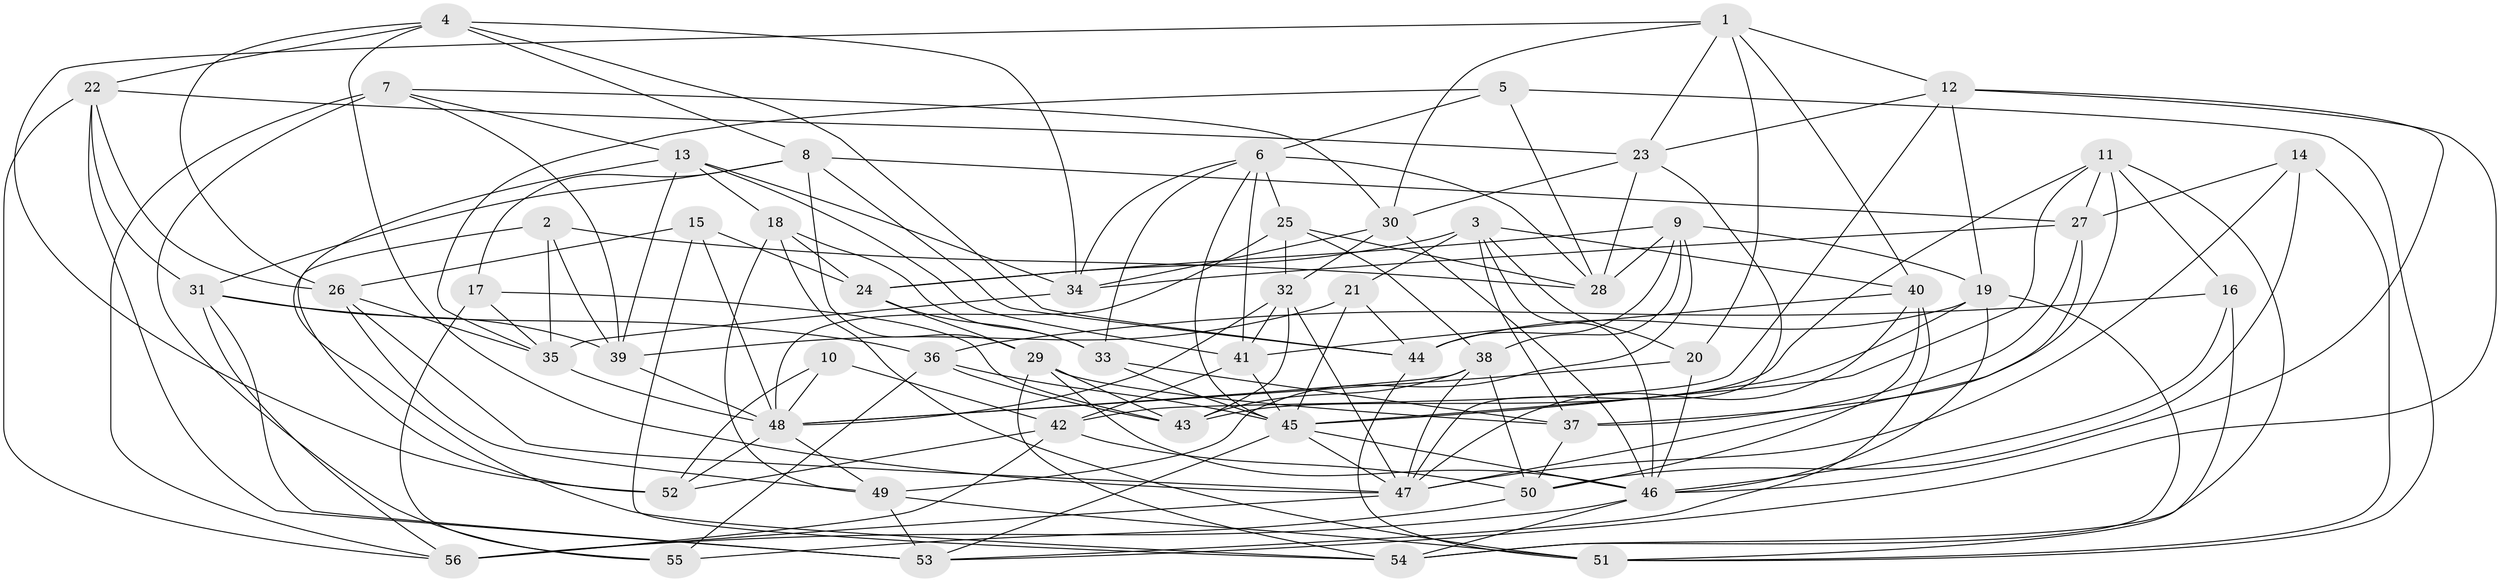 // original degree distribution, {4: 1.0}
// Generated by graph-tools (version 1.1) at 2025/26/03/09/25 03:26:51]
// undirected, 56 vertices, 163 edges
graph export_dot {
graph [start="1"]
  node [color=gray90,style=filled];
  1;
  2;
  3;
  4;
  5;
  6;
  7;
  8;
  9;
  10;
  11;
  12;
  13;
  14;
  15;
  16;
  17;
  18;
  19;
  20;
  21;
  22;
  23;
  24;
  25;
  26;
  27;
  28;
  29;
  30;
  31;
  32;
  33;
  34;
  35;
  36;
  37;
  38;
  39;
  40;
  41;
  42;
  43;
  44;
  45;
  46;
  47;
  48;
  49;
  50;
  51;
  52;
  53;
  54;
  55;
  56;
  1 -- 12 [weight=1.0];
  1 -- 20 [weight=1.0];
  1 -- 23 [weight=1.0];
  1 -- 30 [weight=1.0];
  1 -- 40 [weight=1.0];
  1 -- 52 [weight=1.0];
  2 -- 28 [weight=1.0];
  2 -- 35 [weight=1.0];
  2 -- 39 [weight=1.0];
  2 -- 54 [weight=1.0];
  3 -- 20 [weight=1.0];
  3 -- 21 [weight=1.0];
  3 -- 24 [weight=1.0];
  3 -- 37 [weight=1.0];
  3 -- 40 [weight=1.0];
  3 -- 46 [weight=1.0];
  4 -- 8 [weight=1.0];
  4 -- 22 [weight=1.0];
  4 -- 26 [weight=1.0];
  4 -- 34 [weight=1.0];
  4 -- 44 [weight=1.0];
  4 -- 47 [weight=1.0];
  5 -- 6 [weight=1.0];
  5 -- 28 [weight=1.0];
  5 -- 35 [weight=1.0];
  5 -- 51 [weight=1.0];
  6 -- 25 [weight=2.0];
  6 -- 28 [weight=1.0];
  6 -- 33 [weight=1.0];
  6 -- 34 [weight=1.0];
  6 -- 41 [weight=1.0];
  6 -- 45 [weight=1.0];
  7 -- 13 [weight=1.0];
  7 -- 30 [weight=1.0];
  7 -- 39 [weight=1.0];
  7 -- 55 [weight=2.0];
  7 -- 56 [weight=1.0];
  8 -- 17 [weight=1.0];
  8 -- 27 [weight=1.0];
  8 -- 29 [weight=1.0];
  8 -- 31 [weight=1.0];
  8 -- 44 [weight=1.0];
  9 -- 19 [weight=1.0];
  9 -- 24 [weight=1.0];
  9 -- 28 [weight=1.0];
  9 -- 38 [weight=1.0];
  9 -- 44 [weight=1.0];
  9 -- 49 [weight=1.0];
  10 -- 42 [weight=1.0];
  10 -- 48 [weight=1.0];
  10 -- 52 [weight=2.0];
  11 -- 16 [weight=1.0];
  11 -- 27 [weight=1.0];
  11 -- 37 [weight=1.0];
  11 -- 43 [weight=1.0];
  11 -- 45 [weight=1.0];
  11 -- 54 [weight=1.0];
  12 -- 19 [weight=1.0];
  12 -- 23 [weight=1.0];
  12 -- 42 [weight=1.0];
  12 -- 46 [weight=1.0];
  12 -- 53 [weight=1.0];
  13 -- 18 [weight=1.0];
  13 -- 34 [weight=1.0];
  13 -- 39 [weight=1.0];
  13 -- 41 [weight=1.0];
  13 -- 52 [weight=1.0];
  14 -- 27 [weight=1.0];
  14 -- 47 [weight=1.0];
  14 -- 50 [weight=1.0];
  14 -- 51 [weight=1.0];
  15 -- 24 [weight=1.0];
  15 -- 26 [weight=1.0];
  15 -- 48 [weight=1.0];
  15 -- 54 [weight=1.0];
  16 -- 36 [weight=1.0];
  16 -- 46 [weight=1.0];
  16 -- 51 [weight=1.0];
  17 -- 35 [weight=1.0];
  17 -- 43 [weight=1.0];
  17 -- 55 [weight=1.0];
  18 -- 24 [weight=1.0];
  18 -- 33 [weight=2.0];
  18 -- 49 [weight=1.0];
  18 -- 51 [weight=1.0];
  19 -- 44 [weight=1.0];
  19 -- 45 [weight=1.0];
  19 -- 46 [weight=1.0];
  19 -- 54 [weight=1.0];
  20 -- 46 [weight=1.0];
  20 -- 48 [weight=1.0];
  21 -- 39 [weight=1.0];
  21 -- 44 [weight=1.0];
  21 -- 45 [weight=1.0];
  22 -- 23 [weight=1.0];
  22 -- 26 [weight=1.0];
  22 -- 31 [weight=1.0];
  22 -- 53 [weight=1.0];
  22 -- 56 [weight=1.0];
  23 -- 28 [weight=1.0];
  23 -- 30 [weight=1.0];
  23 -- 47 [weight=1.0];
  24 -- 29 [weight=1.0];
  24 -- 33 [weight=1.0];
  25 -- 28 [weight=1.0];
  25 -- 32 [weight=1.0];
  25 -- 38 [weight=1.0];
  25 -- 48 [weight=1.0];
  26 -- 35 [weight=1.0];
  26 -- 47 [weight=1.0];
  26 -- 49 [weight=1.0];
  27 -- 34 [weight=1.0];
  27 -- 37 [weight=1.0];
  27 -- 47 [weight=1.0];
  29 -- 37 [weight=1.0];
  29 -- 43 [weight=1.0];
  29 -- 46 [weight=1.0];
  29 -- 54 [weight=1.0];
  30 -- 32 [weight=1.0];
  30 -- 34 [weight=1.0];
  30 -- 46 [weight=1.0];
  31 -- 36 [weight=1.0];
  31 -- 39 [weight=1.0];
  31 -- 53 [weight=1.0];
  31 -- 56 [weight=1.0];
  32 -- 41 [weight=1.0];
  32 -- 43 [weight=1.0];
  32 -- 47 [weight=1.0];
  32 -- 48 [weight=1.0];
  33 -- 37 [weight=1.0];
  33 -- 45 [weight=1.0];
  34 -- 35 [weight=1.0];
  35 -- 48 [weight=1.0];
  36 -- 43 [weight=1.0];
  36 -- 45 [weight=1.0];
  36 -- 55 [weight=2.0];
  37 -- 50 [weight=1.0];
  38 -- 43 [weight=1.0];
  38 -- 47 [weight=1.0];
  38 -- 48 [weight=1.0];
  38 -- 50 [weight=1.0];
  39 -- 48 [weight=1.0];
  40 -- 41 [weight=1.0];
  40 -- 47 [weight=1.0];
  40 -- 50 [weight=1.0];
  40 -- 53 [weight=1.0];
  41 -- 42 [weight=1.0];
  41 -- 45 [weight=1.0];
  42 -- 50 [weight=1.0];
  42 -- 52 [weight=1.0];
  42 -- 56 [weight=1.0];
  44 -- 51 [weight=1.0];
  45 -- 46 [weight=1.0];
  45 -- 47 [weight=1.0];
  45 -- 53 [weight=1.0];
  46 -- 54 [weight=1.0];
  46 -- 56 [weight=1.0];
  47 -- 56 [weight=1.0];
  48 -- 49 [weight=1.0];
  48 -- 52 [weight=1.0];
  49 -- 51 [weight=1.0];
  49 -- 53 [weight=1.0];
  50 -- 55 [weight=1.0];
}
